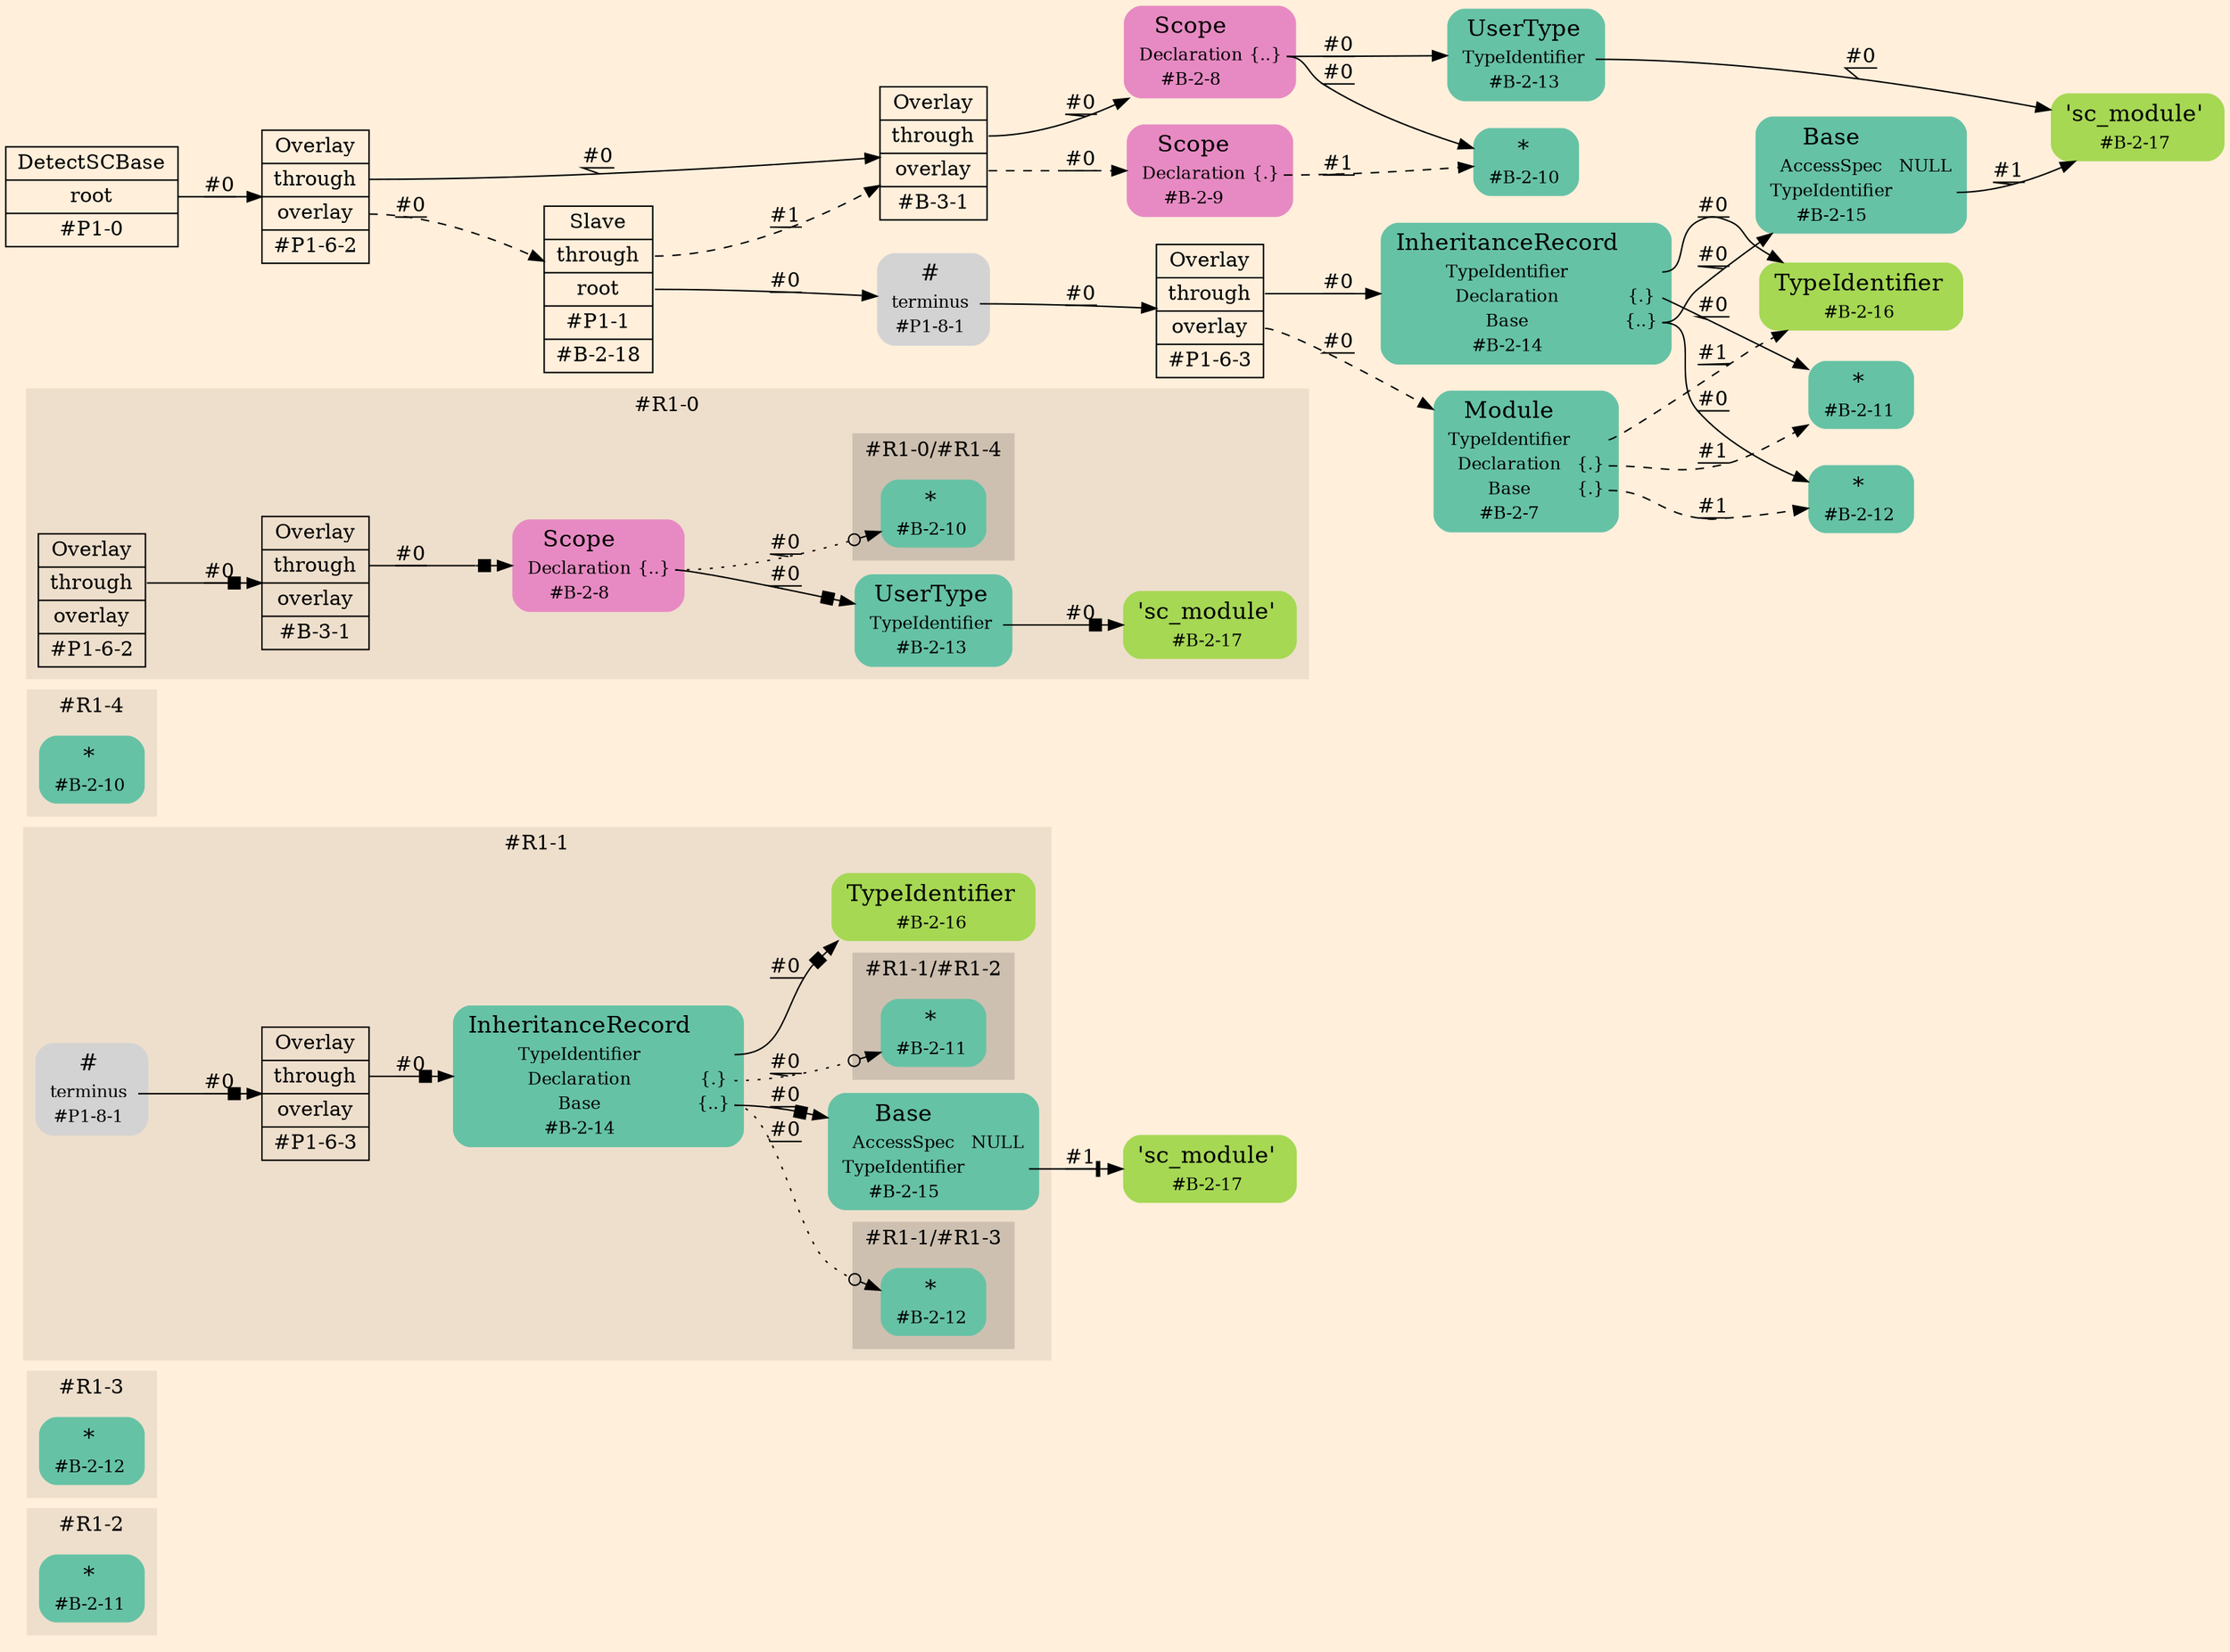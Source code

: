 digraph Inferno {
graph [
    rankdir = "LR"
    bgcolor = antiquewhite1
    color = black
    fontcolor = black
];
node [
];
// -------------------- figure #R1-2 --------------------
subgraph "cluster#R1-2" {
    label = "#R1-2"
    style = "filled"
    color = antiquewhite2
    "#R1-2/#B-2-11" [
        shape = "plaintext"
        fillcolor = "/set28/1"
        label = <<TABLE BORDER="0" CELLBORDER="0" CELLSPACING="0">
         <TR><TD><FONT POINT-SIZE="16.0">*</FONT></TD><TD></TD></TR>
         <TR><TD>#B-2-11</TD><TD PORT="port0"></TD></TR>
        </TABLE>>
        style = "rounded,filled"
        fontsize = "12"
    ];
    
}


// -------------------- figure #R1-3 --------------------
subgraph "cluster#R1-3" {
    label = "#R1-3"
    style = "filled"
    color = antiquewhite2
    "#R1-3/#B-2-12" [
        shape = "plaintext"
        fillcolor = "/set28/1"
        label = <<TABLE BORDER="0" CELLBORDER="0" CELLSPACING="0">
         <TR><TD><FONT POINT-SIZE="16.0">*</FONT></TD><TD></TD></TR>
         <TR><TD>#B-2-12</TD><TD PORT="port0"></TD></TR>
        </TABLE>>
        style = "rounded,filled"
        fontsize = "12"
    ];
    
}


// -------------------- figure #R1-1 --------------------
"#R1-1/#B-2-17" [
    shape = "plaintext"
    fillcolor = "/set28/5"
    label = <<TABLE BORDER="0" CELLBORDER="0" CELLSPACING="0">
     <TR><TD><FONT POINT-SIZE="16.0">'sc_module'</FONT></TD><TD></TD></TR>
     <TR><TD>#B-2-17</TD><TD PORT="port0"></TD></TR>
    </TABLE>>
    style = "rounded,filled"
    fontsize = "12"
];

subgraph "cluster#R1-1" {
    label = "#R1-1"
    style = "filled"
    color = antiquewhite2
    "#R1-1/#B-2-15" [
        shape = "plaintext"
        fillcolor = "/set28/1"
        label = <<TABLE BORDER="0" CELLBORDER="0" CELLSPACING="0">
         <TR><TD><FONT POINT-SIZE="16.0">Base</FONT></TD><TD></TD></TR>
         <TR><TD>AccessSpec</TD><TD PORT="port0">NULL</TD></TR>
         <TR><TD>TypeIdentifier</TD><TD PORT="port1"></TD></TR>
         <TR><TD>#B-2-15</TD><TD PORT="port2"></TD></TR>
        </TABLE>>
        style = "rounded,filled"
        fontsize = "12"
    ];
    
    "#R1-1/#B-2-14" [
        shape = "plaintext"
        fillcolor = "/set28/1"
        label = <<TABLE BORDER="0" CELLBORDER="0" CELLSPACING="0">
         <TR><TD><FONT POINT-SIZE="16.0">InheritanceRecord</FONT></TD><TD></TD></TR>
         <TR><TD>TypeIdentifier</TD><TD PORT="port0"></TD></TR>
         <TR><TD>Declaration</TD><TD PORT="port1">{.}</TD></TR>
         <TR><TD>Base</TD><TD PORT="port2">{..}</TD></TR>
         <TR><TD>#B-2-14</TD><TD PORT="port3"></TD></TR>
        </TABLE>>
        style = "rounded,filled"
        fontsize = "12"
    ];
    
    "#R1-1/#P1-6-3" [
        shape = "record"
        fillcolor = antiquewhite2
        label = "<fixed> Overlay | <port0> through | <port1> overlay | <port2> #P1-6-3"
        style = "filled"
        fontsize = "14"
        color = black
        fontcolor = black
    ];
    
    "#R1-1/#P1-8-1" [
        shape = "plaintext"
        label = <<TABLE BORDER="0" CELLBORDER="0" CELLSPACING="0">
         <TR><TD><FONT POINT-SIZE="16.0">#</FONT></TD><TD></TD></TR>
         <TR><TD>terminus</TD><TD PORT="port0"></TD></TR>
         <TR><TD>#P1-8-1</TD><TD PORT="port1"></TD></TR>
        </TABLE>>
        style = "rounded,filled"
        fontsize = "12"
    ];
    
    "#R1-1/#B-2-16" [
        shape = "plaintext"
        fillcolor = "/set28/5"
        label = <<TABLE BORDER="0" CELLBORDER="0" CELLSPACING="0">
         <TR><TD><FONT POINT-SIZE="16.0">TypeIdentifier</FONT></TD><TD></TD></TR>
         <TR><TD>#B-2-16</TD><TD PORT="port0"></TD></TR>
        </TABLE>>
        style = "rounded,filled"
        fontsize = "12"
    ];
    
    subgraph "cluster#R1-1/#R1-3" {
        label = "#R1-1/#R1-3"
        style = "filled"
        color = antiquewhite3
        "#R1-1/#0/#B-2-12" [
            shape = "plaintext"
            fillcolor = "/set28/1"
            label = <<TABLE BORDER="0" CELLBORDER="0" CELLSPACING="0">
             <TR><TD><FONT POINT-SIZE="16.0">*</FONT></TD><TD></TD></TR>
             <TR><TD>#B-2-12</TD><TD PORT="port0"></TD></TR>
            </TABLE>>
            style = "rounded,filled"
            fontsize = "12"
        ];
        
    }
    
    subgraph "cluster#R1-1/#R1-2" {
        label = "#R1-1/#R1-2"
        style = "filled"
        color = antiquewhite3
        "#R1-1/#0/#B-2-11" [
            shape = "plaintext"
            fillcolor = "/set28/1"
            label = <<TABLE BORDER="0" CELLBORDER="0" CELLSPACING="0">
             <TR><TD><FONT POINT-SIZE="16.0">*</FONT></TD><TD></TD></TR>
             <TR><TD>#B-2-11</TD><TD PORT="port0"></TD></TR>
            </TABLE>>
            style = "rounded,filled"
            fontsize = "12"
        ];
        
    }
    
}


// -------------------- figure #R1-4 --------------------
subgraph "cluster#R1-4" {
    label = "#R1-4"
    style = "filled"
    color = antiquewhite2
    "#R1-4/#B-2-10" [
        shape = "plaintext"
        fillcolor = "/set28/1"
        label = <<TABLE BORDER="0" CELLBORDER="0" CELLSPACING="0">
         <TR><TD><FONT POINT-SIZE="16.0">*</FONT></TD><TD></TD></TR>
         <TR><TD>#B-2-10</TD><TD PORT="port0"></TD></TR>
        </TABLE>>
        style = "rounded,filled"
        fontsize = "12"
    ];
    
}


// -------------------- figure #R1-0 --------------------
subgraph "cluster#R1-0" {
    label = "#R1-0"
    style = "filled"
    color = antiquewhite2
    "#R1-0/#B-3-1" [
        shape = "record"
        fillcolor = antiquewhite2
        label = "<fixed> Overlay | <port0> through | <port1> overlay | <port2> #B-3-1"
        style = "filled"
        fontsize = "14"
        color = black
        fontcolor = black
    ];
    
    "#R1-0/#B-2-13" [
        shape = "plaintext"
        fillcolor = "/set28/1"
        label = <<TABLE BORDER="0" CELLBORDER="0" CELLSPACING="0">
         <TR><TD><FONT POINT-SIZE="16.0">UserType</FONT></TD><TD></TD></TR>
         <TR><TD>TypeIdentifier</TD><TD PORT="port0"></TD></TR>
         <TR><TD>#B-2-13</TD><TD PORT="port1"></TD></TR>
        </TABLE>>
        style = "rounded,filled"
        fontsize = "12"
    ];
    
    "#R1-0/#P1-6-2" [
        shape = "record"
        fillcolor = antiquewhite2
        label = "<fixed> Overlay | <port0> through | <port1> overlay | <port2> #P1-6-2"
        style = "filled"
        fontsize = "14"
        color = black
        fontcolor = black
    ];
    
    "#R1-0/#B-2-17" [
        shape = "plaintext"
        fillcolor = "/set28/5"
        label = <<TABLE BORDER="0" CELLBORDER="0" CELLSPACING="0">
         <TR><TD><FONT POINT-SIZE="16.0">'sc_module'</FONT></TD><TD></TD></TR>
         <TR><TD>#B-2-17</TD><TD PORT="port0"></TD></TR>
        </TABLE>>
        style = "rounded,filled"
        fontsize = "12"
    ];
    
    "#R1-0/#B-2-8" [
        shape = "plaintext"
        fillcolor = "/set28/4"
        label = <<TABLE BORDER="0" CELLBORDER="0" CELLSPACING="0">
         <TR><TD><FONT POINT-SIZE="16.0">Scope</FONT></TD><TD></TD></TR>
         <TR><TD>Declaration</TD><TD PORT="port0">{..}</TD></TR>
         <TR><TD>#B-2-8</TD><TD PORT="port1"></TD></TR>
        </TABLE>>
        style = "rounded,filled"
        fontsize = "12"
    ];
    
    subgraph "cluster#R1-0/#R1-4" {
        label = "#R1-0/#R1-4"
        style = "filled"
        color = antiquewhite3
        "#R1-0/#0/#B-2-10" [
            shape = "plaintext"
            fillcolor = "/set28/1"
            label = <<TABLE BORDER="0" CELLBORDER="0" CELLSPACING="0">
             <TR><TD><FONT POINT-SIZE="16.0">*</FONT></TD><TD></TD></TR>
             <TR><TD>#B-2-10</TD><TD PORT="port0"></TD></TR>
            </TABLE>>
            style = "rounded,filled"
            fontsize = "12"
        ];
        
    }
    
}


// -------------------- transformation figure --------------------
"CR#P1-0" [
    shape = "record"
    fillcolor = antiquewhite1
    label = "<fixed> DetectSCBase | <port0> root | <port1> #P1-0"
    style = "filled"
    fontsize = "14"
    color = black
    fontcolor = black
];

"#P1-6-2" [
    shape = "record"
    fillcolor = antiquewhite1
    label = "<fixed> Overlay | <port0> through | <port1> overlay | <port2> #P1-6-2"
    style = "filled"
    fontsize = "14"
    color = black
    fontcolor = black
];

"#B-3-1" [
    shape = "record"
    fillcolor = antiquewhite1
    label = "<fixed> Overlay | <port0> through | <port1> overlay | <port2> #B-3-1"
    style = "filled"
    fontsize = "14"
    color = black
    fontcolor = black
];

"#B-2-8" [
    shape = "plaintext"
    fillcolor = "/set28/4"
    label = <<TABLE BORDER="0" CELLBORDER="0" CELLSPACING="0">
     <TR><TD><FONT POINT-SIZE="16.0">Scope</FONT></TD><TD></TD></TR>
     <TR><TD>Declaration</TD><TD PORT="port0">{..}</TD></TR>
     <TR><TD>#B-2-8</TD><TD PORT="port1"></TD></TR>
    </TABLE>>
    style = "rounded,filled"
    fontsize = "12"
];

"#B-2-10" [
    shape = "plaintext"
    fillcolor = "/set28/1"
    label = <<TABLE BORDER="0" CELLBORDER="0" CELLSPACING="0">
     <TR><TD><FONT POINT-SIZE="16.0">*</FONT></TD><TD></TD></TR>
     <TR><TD>#B-2-10</TD><TD PORT="port0"></TD></TR>
    </TABLE>>
    style = "rounded,filled"
    fontsize = "12"
];

"#B-2-13" [
    shape = "plaintext"
    fillcolor = "/set28/1"
    label = <<TABLE BORDER="0" CELLBORDER="0" CELLSPACING="0">
     <TR><TD><FONT POINT-SIZE="16.0">UserType</FONT></TD><TD></TD></TR>
     <TR><TD>TypeIdentifier</TD><TD PORT="port0"></TD></TR>
     <TR><TD>#B-2-13</TD><TD PORT="port1"></TD></TR>
    </TABLE>>
    style = "rounded,filled"
    fontsize = "12"
];

"#B-2-17" [
    shape = "plaintext"
    fillcolor = "/set28/5"
    label = <<TABLE BORDER="0" CELLBORDER="0" CELLSPACING="0">
     <TR><TD><FONT POINT-SIZE="16.0">'sc_module'</FONT></TD><TD></TD></TR>
     <TR><TD>#B-2-17</TD><TD PORT="port0"></TD></TR>
    </TABLE>>
    style = "rounded,filled"
    fontsize = "12"
];

"#B-2-9" [
    shape = "plaintext"
    fillcolor = "/set28/4"
    label = <<TABLE BORDER="0" CELLBORDER="0" CELLSPACING="0">
     <TR><TD><FONT POINT-SIZE="16.0">Scope</FONT></TD><TD></TD></TR>
     <TR><TD>Declaration</TD><TD PORT="port0">{.}</TD></TR>
     <TR><TD>#B-2-9</TD><TD PORT="port1"></TD></TR>
    </TABLE>>
    style = "rounded,filled"
    fontsize = "12"
];

"#B-2-18" [
    shape = "record"
    fillcolor = antiquewhite1
    label = "<fixed> Slave | <port0> through | <port1> root | <port2> #P1-1 | <port3> #B-2-18"
    style = "filled"
    fontsize = "14"
    color = black
    fontcolor = black
];

"#P1-8-1" [
    shape = "plaintext"
    label = <<TABLE BORDER="0" CELLBORDER="0" CELLSPACING="0">
     <TR><TD><FONT POINT-SIZE="16.0">#</FONT></TD><TD></TD></TR>
     <TR><TD>terminus</TD><TD PORT="port0"></TD></TR>
     <TR><TD>#P1-8-1</TD><TD PORT="port1"></TD></TR>
    </TABLE>>
    style = "rounded,filled"
    fontsize = "12"
];

"#P1-6-3" [
    shape = "record"
    fillcolor = antiquewhite1
    label = "<fixed> Overlay | <port0> through | <port1> overlay | <port2> #P1-6-3"
    style = "filled"
    fontsize = "14"
    color = black
    fontcolor = black
];

"#B-2-14" [
    shape = "plaintext"
    fillcolor = "/set28/1"
    label = <<TABLE BORDER="0" CELLBORDER="0" CELLSPACING="0">
     <TR><TD><FONT POINT-SIZE="16.0">InheritanceRecord</FONT></TD><TD></TD></TR>
     <TR><TD>TypeIdentifier</TD><TD PORT="port0"></TD></TR>
     <TR><TD>Declaration</TD><TD PORT="port1">{.}</TD></TR>
     <TR><TD>Base</TD><TD PORT="port2">{..}</TD></TR>
     <TR><TD>#B-2-14</TD><TD PORT="port3"></TD></TR>
    </TABLE>>
    style = "rounded,filled"
    fontsize = "12"
];

"#B-2-16" [
    shape = "plaintext"
    fillcolor = "/set28/5"
    label = <<TABLE BORDER="0" CELLBORDER="0" CELLSPACING="0">
     <TR><TD><FONT POINT-SIZE="16.0">TypeIdentifier</FONT></TD><TD></TD></TR>
     <TR><TD>#B-2-16</TD><TD PORT="port0"></TD></TR>
    </TABLE>>
    style = "rounded,filled"
    fontsize = "12"
];

"#B-2-11" [
    shape = "plaintext"
    fillcolor = "/set28/1"
    label = <<TABLE BORDER="0" CELLBORDER="0" CELLSPACING="0">
     <TR><TD><FONT POINT-SIZE="16.0">*</FONT></TD><TD></TD></TR>
     <TR><TD>#B-2-11</TD><TD PORT="port0"></TD></TR>
    </TABLE>>
    style = "rounded,filled"
    fontsize = "12"
];

"#B-2-12" [
    shape = "plaintext"
    fillcolor = "/set28/1"
    label = <<TABLE BORDER="0" CELLBORDER="0" CELLSPACING="0">
     <TR><TD><FONT POINT-SIZE="16.0">*</FONT></TD><TD></TD></TR>
     <TR><TD>#B-2-12</TD><TD PORT="port0"></TD></TR>
    </TABLE>>
    style = "rounded,filled"
    fontsize = "12"
];

"#B-2-15" [
    shape = "plaintext"
    fillcolor = "/set28/1"
    label = <<TABLE BORDER="0" CELLBORDER="0" CELLSPACING="0">
     <TR><TD><FONT POINT-SIZE="16.0">Base</FONT></TD><TD></TD></TR>
     <TR><TD>AccessSpec</TD><TD PORT="port0">NULL</TD></TR>
     <TR><TD>TypeIdentifier</TD><TD PORT="port1"></TD></TR>
     <TR><TD>#B-2-15</TD><TD PORT="port2"></TD></TR>
    </TABLE>>
    style = "rounded,filled"
    fontsize = "12"
];

"#B-2-7" [
    shape = "plaintext"
    fillcolor = "/set28/1"
    label = <<TABLE BORDER="0" CELLBORDER="0" CELLSPACING="0">
     <TR><TD><FONT POINT-SIZE="16.0">Module</FONT></TD><TD></TD></TR>
     <TR><TD>TypeIdentifier</TD><TD PORT="port0"></TD></TR>
     <TR><TD>Declaration</TD><TD PORT="port1">{.}</TD></TR>
     <TR><TD>Base</TD><TD PORT="port2">{.}</TD></TR>
     <TR><TD>#B-2-7</TD><TD PORT="port3"></TD></TR>
    </TABLE>>
    style = "rounded,filled"
    fontsize = "12"
];



// -------------------- links --------------------
// links for block CR#P1-0
"CR#P1-0":port0 -> "#P1-6-2" [
    style="solid"
    label = "#0"
    decorate = true
    color = black
    fontcolor = black
];

// links for block #P1-6-2
"#P1-6-2":port0 -> "#B-3-1" [
    style="solid"
    label = "#0"
    decorate = true
    color = black
    fontcolor = black
];

"#P1-6-2":port1 -> "#B-2-18" [
    style="dashed"
    label = "#0"
    decorate = true
    color = black
    fontcolor = black
];

// links for block #B-3-1
"#B-3-1":port0 -> "#B-2-8" [
    style="solid"
    label = "#0"
    decorate = true
    color = black
    fontcolor = black
];

"#B-3-1":port1 -> "#B-2-9" [
    style="dashed"
    label = "#0"
    decorate = true
    color = black
    fontcolor = black
];

// links for block #B-2-8
"#B-2-8":port0 -> "#B-2-10" [
    style="solid"
    label = "#0"
    decorate = true
    color = black
    fontcolor = black
];

"#B-2-8":port0 -> "#B-2-13" [
    style="solid"
    label = "#0"
    decorate = true
    color = black
    fontcolor = black
];

// links for block #B-2-10
// links for block #B-2-13
"#B-2-13":port0 -> "#B-2-17" [
    style="solid"
    label = "#0"
    decorate = true
    color = black
    fontcolor = black
];

// links for block #B-2-17
// links for block #B-2-9
"#B-2-9":port0 -> "#B-2-10" [
    style="dashed"
    label = "#1"
    decorate = true
    color = black
    fontcolor = black
];

// links for block #B-2-18
"#B-2-18":port0 -> "#B-3-1" [
    style="dashed"
    label = "#1"
    decorate = true
    color = black
    fontcolor = black
];

"#B-2-18":port1 -> "#P1-8-1" [
    style="solid"
    label = "#0"
    decorate = true
    color = black
    fontcolor = black
];

// links for block #P1-8-1
"#P1-8-1":port0 -> "#P1-6-3" [
    style="solid"
    label = "#0"
    decorate = true
    color = black
    fontcolor = black
];

// links for block #P1-6-3
"#P1-6-3":port0 -> "#B-2-14" [
    style="solid"
    label = "#0"
    decorate = true
    color = black
    fontcolor = black
];

"#P1-6-3":port1 -> "#B-2-7" [
    style="dashed"
    label = "#0"
    decorate = true
    color = black
    fontcolor = black
];

// links for block #B-2-14
"#B-2-14":port0 -> "#B-2-16" [
    style="solid"
    label = "#0"
    decorate = true
    color = black
    fontcolor = black
];

"#B-2-14":port1 -> "#B-2-11" [
    style="solid"
    label = "#0"
    decorate = true
    color = black
    fontcolor = black
];

"#B-2-14":port2 -> "#B-2-12" [
    style="solid"
    label = "#0"
    decorate = true
    color = black
    fontcolor = black
];

"#B-2-14":port2 -> "#B-2-15" [
    style="solid"
    label = "#0"
    decorate = true
    color = black
    fontcolor = black
];

// links for block #B-2-16
// links for block #B-2-11
// links for block #B-2-12
// links for block #B-2-15
"#B-2-15":port1 -> "#B-2-17" [
    style="solid"
    label = "#1"
    decorate = true
    color = black
    fontcolor = black
];

// links for block #B-2-7
"#B-2-7":port0 -> "#B-2-16" [
    style="dashed"
    label = "#1"
    decorate = true
    color = black
    fontcolor = black
];

"#B-2-7":port1 -> "#B-2-11" [
    style="dashed"
    label = "#1"
    decorate = true
    color = black
    fontcolor = black
];

"#B-2-7":port2 -> "#B-2-12" [
    style="dashed"
    label = "#1"
    decorate = true
    color = black
    fontcolor = black
];

// links for block #R1-0/#B-3-1
"#R1-0/#B-3-1":port0 -> "#R1-0/#B-2-8" [
    style="solid"
    arrowhead="normalnonebox"
    label = "#0"
    decorate = true
    color = black
    fontcolor = black
];

// links for block #R1-0/#B-2-13
"#R1-0/#B-2-13":port0 -> "#R1-0/#B-2-17" [
    style="solid"
    arrowhead="normalnonebox"
    label = "#0"
    decorate = true
    color = black
    fontcolor = black
];

// links for block #R1-0/#P1-6-2
"#R1-0/#P1-6-2":port0 -> "#R1-0/#B-3-1" [
    style="solid"
    arrowhead="normalnonebox"
    label = "#0"
    decorate = true
    color = black
    fontcolor = black
];

// links for block #R1-0/#B-2-17
// links for block #R1-0/#B-2-8
"#R1-0/#B-2-8":port0 -> "#R1-0/#0/#B-2-10" [
    style="dotted"
    arrowhead="normalnoneodot"
    label = "#0"
    decorate = true
    color = black
    fontcolor = black
];

"#R1-0/#B-2-8":port0 -> "#R1-0/#B-2-13" [
    style="solid"
    arrowhead="normalnonebox"
    label = "#0"
    decorate = true
    color = black
    fontcolor = black
];

// links for block #R1-0/#0/#B-2-10
// links for block #R1-4/#B-2-10
// links for block #R1-1/#B-2-17
// links for block #R1-1/#B-2-15
"#R1-1/#B-2-15":port1 -> "#R1-1/#B-2-17" [
    style="solid"
    arrowhead="normalnonetee"
    label = "#1"
    decorate = true
    color = black
    fontcolor = black
];

// links for block #R1-1/#B-2-14
"#R1-1/#B-2-14":port0 -> "#R1-1/#B-2-16" [
    style="solid"
    arrowhead="normalnonebox"
    label = "#0"
    decorate = true
    color = black
    fontcolor = black
];

"#R1-1/#B-2-14":port1 -> "#R1-1/#0/#B-2-11" [
    style="dotted"
    arrowhead="normalnoneodot"
    label = "#0"
    decorate = true
    color = black
    fontcolor = black
];

"#R1-1/#B-2-14":port2 -> "#R1-1/#0/#B-2-12" [
    style="dotted"
    arrowhead="normalnoneodot"
    label = "#0"
    decorate = true
    color = black
    fontcolor = black
];

"#R1-1/#B-2-14":port2 -> "#R1-1/#B-2-15" [
    style="solid"
    arrowhead="normalnonebox"
    label = "#0"
    decorate = true
    color = black
    fontcolor = black
];

// links for block #R1-1/#P1-6-3
"#R1-1/#P1-6-3":port0 -> "#R1-1/#B-2-14" [
    style="solid"
    arrowhead="normalnonebox"
    label = "#0"
    decorate = true
    color = black
    fontcolor = black
];

// links for block #R1-1/#P1-8-1
"#R1-1/#P1-8-1":port0 -> "#R1-1/#P1-6-3" [
    style="solid"
    arrowhead="normalnonebox"
    label = "#0"
    decorate = true
    color = black
    fontcolor = black
];

// links for block #R1-1/#B-2-16
// links for block #R1-1/#0/#B-2-12
// links for block #R1-1/#0/#B-2-11
// links for block #R1-3/#B-2-12
// links for block #R1-2/#B-2-11
}
